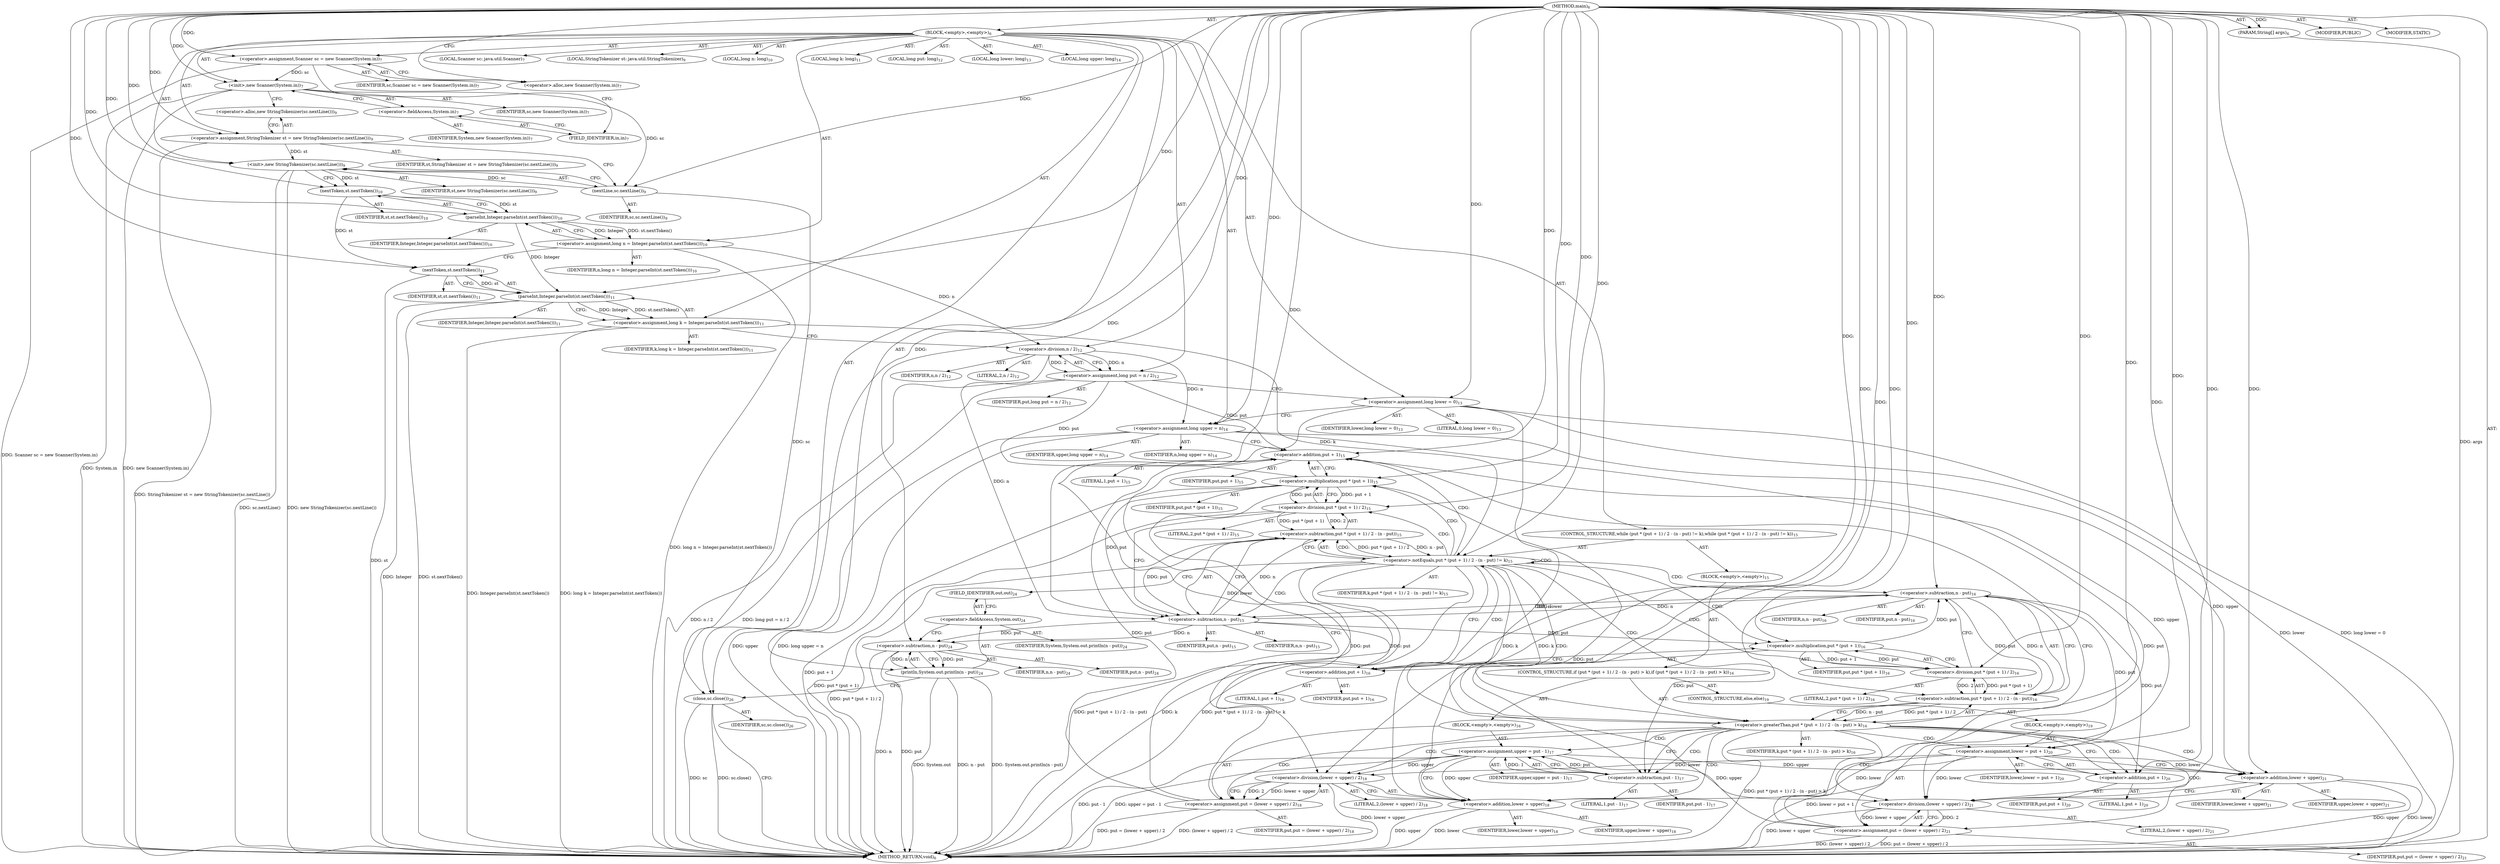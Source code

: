 digraph "main" {  
"21" [label = <(METHOD,main)<SUB>6</SUB>> ]
"22" [label = <(PARAM,String[] args)<SUB>6</SUB>> ]
"23" [label = <(BLOCK,&lt;empty&gt;,&lt;empty&gt;)<SUB>6</SUB>> ]
"4" [label = <(LOCAL,Scanner sc: java.util.Scanner)<SUB>7</SUB>> ]
"24" [label = <(&lt;operator&gt;.assignment,Scanner sc = new Scanner(System.in))<SUB>7</SUB>> ]
"25" [label = <(IDENTIFIER,sc,Scanner sc = new Scanner(System.in))<SUB>7</SUB>> ]
"26" [label = <(&lt;operator&gt;.alloc,new Scanner(System.in))<SUB>7</SUB>> ]
"27" [label = <(&lt;init&gt;,new Scanner(System.in))<SUB>7</SUB>> ]
"3" [label = <(IDENTIFIER,sc,new Scanner(System.in))<SUB>7</SUB>> ]
"28" [label = <(&lt;operator&gt;.fieldAccess,System.in)<SUB>7</SUB>> ]
"29" [label = <(IDENTIFIER,System,new Scanner(System.in))<SUB>7</SUB>> ]
"30" [label = <(FIELD_IDENTIFIER,in,in)<SUB>7</SUB>> ]
"6" [label = <(LOCAL,StringTokenizer st: java.util.StringTokenizer)<SUB>9</SUB>> ]
"31" [label = <(&lt;operator&gt;.assignment,StringTokenizer st = new StringTokenizer(sc.nextLine()))<SUB>9</SUB>> ]
"32" [label = <(IDENTIFIER,st,StringTokenizer st = new StringTokenizer(sc.nextLine()))<SUB>9</SUB>> ]
"33" [label = <(&lt;operator&gt;.alloc,new StringTokenizer(sc.nextLine()))<SUB>9</SUB>> ]
"34" [label = <(&lt;init&gt;,new StringTokenizer(sc.nextLine()))<SUB>9</SUB>> ]
"5" [label = <(IDENTIFIER,st,new StringTokenizer(sc.nextLine()))<SUB>9</SUB>> ]
"35" [label = <(nextLine,sc.nextLine())<SUB>9</SUB>> ]
"36" [label = <(IDENTIFIER,sc,sc.nextLine())<SUB>9</SUB>> ]
"37" [label = <(LOCAL,long n: long)<SUB>10</SUB>> ]
"38" [label = <(&lt;operator&gt;.assignment,long n = Integer.parseInt(st.nextToken()))<SUB>10</SUB>> ]
"39" [label = <(IDENTIFIER,n,long n = Integer.parseInt(st.nextToken()))<SUB>10</SUB>> ]
"40" [label = <(parseInt,Integer.parseInt(st.nextToken()))<SUB>10</SUB>> ]
"41" [label = <(IDENTIFIER,Integer,Integer.parseInt(st.nextToken()))<SUB>10</SUB>> ]
"42" [label = <(nextToken,st.nextToken())<SUB>10</SUB>> ]
"43" [label = <(IDENTIFIER,st,st.nextToken())<SUB>10</SUB>> ]
"44" [label = <(LOCAL,long k: long)<SUB>11</SUB>> ]
"45" [label = <(&lt;operator&gt;.assignment,long k = Integer.parseInt(st.nextToken()))<SUB>11</SUB>> ]
"46" [label = <(IDENTIFIER,k,long k = Integer.parseInt(st.nextToken()))<SUB>11</SUB>> ]
"47" [label = <(parseInt,Integer.parseInt(st.nextToken()))<SUB>11</SUB>> ]
"48" [label = <(IDENTIFIER,Integer,Integer.parseInt(st.nextToken()))<SUB>11</SUB>> ]
"49" [label = <(nextToken,st.nextToken())<SUB>11</SUB>> ]
"50" [label = <(IDENTIFIER,st,st.nextToken())<SUB>11</SUB>> ]
"51" [label = <(LOCAL,long put: long)<SUB>12</SUB>> ]
"52" [label = <(&lt;operator&gt;.assignment,long put = n / 2)<SUB>12</SUB>> ]
"53" [label = <(IDENTIFIER,put,long put = n / 2)<SUB>12</SUB>> ]
"54" [label = <(&lt;operator&gt;.division,n / 2)<SUB>12</SUB>> ]
"55" [label = <(IDENTIFIER,n,n / 2)<SUB>12</SUB>> ]
"56" [label = <(LITERAL,2,n / 2)<SUB>12</SUB>> ]
"57" [label = <(LOCAL,long lower: long)<SUB>13</SUB>> ]
"58" [label = <(&lt;operator&gt;.assignment,long lower = 0)<SUB>13</SUB>> ]
"59" [label = <(IDENTIFIER,lower,long lower = 0)<SUB>13</SUB>> ]
"60" [label = <(LITERAL,0,long lower = 0)<SUB>13</SUB>> ]
"61" [label = <(LOCAL,long upper: long)<SUB>14</SUB>> ]
"62" [label = <(&lt;operator&gt;.assignment,long upper = n)<SUB>14</SUB>> ]
"63" [label = <(IDENTIFIER,upper,long upper = n)<SUB>14</SUB>> ]
"64" [label = <(IDENTIFIER,n,long upper = n)<SUB>14</SUB>> ]
"65" [label = <(CONTROL_STRUCTURE,while (put * (put + 1) / 2 - (n - put) != k),while (put * (put + 1) / 2 - (n - put) != k))<SUB>15</SUB>> ]
"66" [label = <(&lt;operator&gt;.notEquals,put * (put + 1) / 2 - (n - put) != k)<SUB>15</SUB>> ]
"67" [label = <(&lt;operator&gt;.subtraction,put * (put + 1) / 2 - (n - put))<SUB>15</SUB>> ]
"68" [label = <(&lt;operator&gt;.division,put * (put + 1) / 2)<SUB>15</SUB>> ]
"69" [label = <(&lt;operator&gt;.multiplication,put * (put + 1))<SUB>15</SUB>> ]
"70" [label = <(IDENTIFIER,put,put * (put + 1))<SUB>15</SUB>> ]
"71" [label = <(&lt;operator&gt;.addition,put + 1)<SUB>15</SUB>> ]
"72" [label = <(IDENTIFIER,put,put + 1)<SUB>15</SUB>> ]
"73" [label = <(LITERAL,1,put + 1)<SUB>15</SUB>> ]
"74" [label = <(LITERAL,2,put * (put + 1) / 2)<SUB>15</SUB>> ]
"75" [label = <(&lt;operator&gt;.subtraction,n - put)<SUB>15</SUB>> ]
"76" [label = <(IDENTIFIER,n,n - put)<SUB>15</SUB>> ]
"77" [label = <(IDENTIFIER,put,n - put)<SUB>15</SUB>> ]
"78" [label = <(IDENTIFIER,k,put * (put + 1) / 2 - (n - put) != k)<SUB>15</SUB>> ]
"79" [label = <(BLOCK,&lt;empty&gt;,&lt;empty&gt;)<SUB>15</SUB>> ]
"80" [label = <(CONTROL_STRUCTURE,if (put * (put + 1) / 2 - (n - put) &gt; k),if (put * (put + 1) / 2 - (n - put) &gt; k))<SUB>16</SUB>> ]
"81" [label = <(&lt;operator&gt;.greaterThan,put * (put + 1) / 2 - (n - put) &gt; k)<SUB>16</SUB>> ]
"82" [label = <(&lt;operator&gt;.subtraction,put * (put + 1) / 2 - (n - put))<SUB>16</SUB>> ]
"83" [label = <(&lt;operator&gt;.division,put * (put + 1) / 2)<SUB>16</SUB>> ]
"84" [label = <(&lt;operator&gt;.multiplication,put * (put + 1))<SUB>16</SUB>> ]
"85" [label = <(IDENTIFIER,put,put * (put + 1))<SUB>16</SUB>> ]
"86" [label = <(&lt;operator&gt;.addition,put + 1)<SUB>16</SUB>> ]
"87" [label = <(IDENTIFIER,put,put + 1)<SUB>16</SUB>> ]
"88" [label = <(LITERAL,1,put + 1)<SUB>16</SUB>> ]
"89" [label = <(LITERAL,2,put * (put + 1) / 2)<SUB>16</SUB>> ]
"90" [label = <(&lt;operator&gt;.subtraction,n - put)<SUB>16</SUB>> ]
"91" [label = <(IDENTIFIER,n,n - put)<SUB>16</SUB>> ]
"92" [label = <(IDENTIFIER,put,n - put)<SUB>16</SUB>> ]
"93" [label = <(IDENTIFIER,k,put * (put + 1) / 2 - (n - put) &gt; k)<SUB>16</SUB>> ]
"94" [label = <(BLOCK,&lt;empty&gt;,&lt;empty&gt;)<SUB>16</SUB>> ]
"95" [label = <(&lt;operator&gt;.assignment,upper = put - 1)<SUB>17</SUB>> ]
"96" [label = <(IDENTIFIER,upper,upper = put - 1)<SUB>17</SUB>> ]
"97" [label = <(&lt;operator&gt;.subtraction,put - 1)<SUB>17</SUB>> ]
"98" [label = <(IDENTIFIER,put,put - 1)<SUB>17</SUB>> ]
"99" [label = <(LITERAL,1,put - 1)<SUB>17</SUB>> ]
"100" [label = <(&lt;operator&gt;.assignment,put = (lower + upper) / 2)<SUB>18</SUB>> ]
"101" [label = <(IDENTIFIER,put,put = (lower + upper) / 2)<SUB>18</SUB>> ]
"102" [label = <(&lt;operator&gt;.division,(lower + upper) / 2)<SUB>18</SUB>> ]
"103" [label = <(&lt;operator&gt;.addition,lower + upper)<SUB>18</SUB>> ]
"104" [label = <(IDENTIFIER,lower,lower + upper)<SUB>18</SUB>> ]
"105" [label = <(IDENTIFIER,upper,lower + upper)<SUB>18</SUB>> ]
"106" [label = <(LITERAL,2,(lower + upper) / 2)<SUB>18</SUB>> ]
"107" [label = <(CONTROL_STRUCTURE,else,else)<SUB>19</SUB>> ]
"108" [label = <(BLOCK,&lt;empty&gt;,&lt;empty&gt;)<SUB>19</SUB>> ]
"109" [label = <(&lt;operator&gt;.assignment,lower = put + 1)<SUB>20</SUB>> ]
"110" [label = <(IDENTIFIER,lower,lower = put + 1)<SUB>20</SUB>> ]
"111" [label = <(&lt;operator&gt;.addition,put + 1)<SUB>20</SUB>> ]
"112" [label = <(IDENTIFIER,put,put + 1)<SUB>20</SUB>> ]
"113" [label = <(LITERAL,1,put + 1)<SUB>20</SUB>> ]
"114" [label = <(&lt;operator&gt;.assignment,put = (lower + upper) / 2)<SUB>21</SUB>> ]
"115" [label = <(IDENTIFIER,put,put = (lower + upper) / 2)<SUB>21</SUB>> ]
"116" [label = <(&lt;operator&gt;.division,(lower + upper) / 2)<SUB>21</SUB>> ]
"117" [label = <(&lt;operator&gt;.addition,lower + upper)<SUB>21</SUB>> ]
"118" [label = <(IDENTIFIER,lower,lower + upper)<SUB>21</SUB>> ]
"119" [label = <(IDENTIFIER,upper,lower + upper)<SUB>21</SUB>> ]
"120" [label = <(LITERAL,2,(lower + upper) / 2)<SUB>21</SUB>> ]
"121" [label = <(println,System.out.println(n - put))<SUB>24</SUB>> ]
"122" [label = <(&lt;operator&gt;.fieldAccess,System.out)<SUB>24</SUB>> ]
"123" [label = <(IDENTIFIER,System,System.out.println(n - put))<SUB>24</SUB>> ]
"124" [label = <(FIELD_IDENTIFIER,out,out)<SUB>24</SUB>> ]
"125" [label = <(&lt;operator&gt;.subtraction,n - put)<SUB>24</SUB>> ]
"126" [label = <(IDENTIFIER,n,n - put)<SUB>24</SUB>> ]
"127" [label = <(IDENTIFIER,put,n - put)<SUB>24</SUB>> ]
"128" [label = <(close,sc.close())<SUB>26</SUB>> ]
"129" [label = <(IDENTIFIER,sc,sc.close())<SUB>26</SUB>> ]
"130" [label = <(MODIFIER,PUBLIC)> ]
"131" [label = <(MODIFIER,STATIC)> ]
"132" [label = <(METHOD_RETURN,void)<SUB>6</SUB>> ]
  "21" -> "22"  [ label = "AST: "] 
  "21" -> "23"  [ label = "AST: "] 
  "21" -> "130"  [ label = "AST: "] 
  "21" -> "131"  [ label = "AST: "] 
  "21" -> "132"  [ label = "AST: "] 
  "23" -> "4"  [ label = "AST: "] 
  "23" -> "24"  [ label = "AST: "] 
  "23" -> "27"  [ label = "AST: "] 
  "23" -> "6"  [ label = "AST: "] 
  "23" -> "31"  [ label = "AST: "] 
  "23" -> "34"  [ label = "AST: "] 
  "23" -> "37"  [ label = "AST: "] 
  "23" -> "38"  [ label = "AST: "] 
  "23" -> "44"  [ label = "AST: "] 
  "23" -> "45"  [ label = "AST: "] 
  "23" -> "51"  [ label = "AST: "] 
  "23" -> "52"  [ label = "AST: "] 
  "23" -> "57"  [ label = "AST: "] 
  "23" -> "58"  [ label = "AST: "] 
  "23" -> "61"  [ label = "AST: "] 
  "23" -> "62"  [ label = "AST: "] 
  "23" -> "65"  [ label = "AST: "] 
  "23" -> "121"  [ label = "AST: "] 
  "23" -> "128"  [ label = "AST: "] 
  "24" -> "25"  [ label = "AST: "] 
  "24" -> "26"  [ label = "AST: "] 
  "27" -> "3"  [ label = "AST: "] 
  "27" -> "28"  [ label = "AST: "] 
  "28" -> "29"  [ label = "AST: "] 
  "28" -> "30"  [ label = "AST: "] 
  "31" -> "32"  [ label = "AST: "] 
  "31" -> "33"  [ label = "AST: "] 
  "34" -> "5"  [ label = "AST: "] 
  "34" -> "35"  [ label = "AST: "] 
  "35" -> "36"  [ label = "AST: "] 
  "38" -> "39"  [ label = "AST: "] 
  "38" -> "40"  [ label = "AST: "] 
  "40" -> "41"  [ label = "AST: "] 
  "40" -> "42"  [ label = "AST: "] 
  "42" -> "43"  [ label = "AST: "] 
  "45" -> "46"  [ label = "AST: "] 
  "45" -> "47"  [ label = "AST: "] 
  "47" -> "48"  [ label = "AST: "] 
  "47" -> "49"  [ label = "AST: "] 
  "49" -> "50"  [ label = "AST: "] 
  "52" -> "53"  [ label = "AST: "] 
  "52" -> "54"  [ label = "AST: "] 
  "54" -> "55"  [ label = "AST: "] 
  "54" -> "56"  [ label = "AST: "] 
  "58" -> "59"  [ label = "AST: "] 
  "58" -> "60"  [ label = "AST: "] 
  "62" -> "63"  [ label = "AST: "] 
  "62" -> "64"  [ label = "AST: "] 
  "65" -> "66"  [ label = "AST: "] 
  "65" -> "79"  [ label = "AST: "] 
  "66" -> "67"  [ label = "AST: "] 
  "66" -> "78"  [ label = "AST: "] 
  "67" -> "68"  [ label = "AST: "] 
  "67" -> "75"  [ label = "AST: "] 
  "68" -> "69"  [ label = "AST: "] 
  "68" -> "74"  [ label = "AST: "] 
  "69" -> "70"  [ label = "AST: "] 
  "69" -> "71"  [ label = "AST: "] 
  "71" -> "72"  [ label = "AST: "] 
  "71" -> "73"  [ label = "AST: "] 
  "75" -> "76"  [ label = "AST: "] 
  "75" -> "77"  [ label = "AST: "] 
  "79" -> "80"  [ label = "AST: "] 
  "80" -> "81"  [ label = "AST: "] 
  "80" -> "94"  [ label = "AST: "] 
  "80" -> "107"  [ label = "AST: "] 
  "81" -> "82"  [ label = "AST: "] 
  "81" -> "93"  [ label = "AST: "] 
  "82" -> "83"  [ label = "AST: "] 
  "82" -> "90"  [ label = "AST: "] 
  "83" -> "84"  [ label = "AST: "] 
  "83" -> "89"  [ label = "AST: "] 
  "84" -> "85"  [ label = "AST: "] 
  "84" -> "86"  [ label = "AST: "] 
  "86" -> "87"  [ label = "AST: "] 
  "86" -> "88"  [ label = "AST: "] 
  "90" -> "91"  [ label = "AST: "] 
  "90" -> "92"  [ label = "AST: "] 
  "94" -> "95"  [ label = "AST: "] 
  "94" -> "100"  [ label = "AST: "] 
  "95" -> "96"  [ label = "AST: "] 
  "95" -> "97"  [ label = "AST: "] 
  "97" -> "98"  [ label = "AST: "] 
  "97" -> "99"  [ label = "AST: "] 
  "100" -> "101"  [ label = "AST: "] 
  "100" -> "102"  [ label = "AST: "] 
  "102" -> "103"  [ label = "AST: "] 
  "102" -> "106"  [ label = "AST: "] 
  "103" -> "104"  [ label = "AST: "] 
  "103" -> "105"  [ label = "AST: "] 
  "107" -> "108"  [ label = "AST: "] 
  "108" -> "109"  [ label = "AST: "] 
  "108" -> "114"  [ label = "AST: "] 
  "109" -> "110"  [ label = "AST: "] 
  "109" -> "111"  [ label = "AST: "] 
  "111" -> "112"  [ label = "AST: "] 
  "111" -> "113"  [ label = "AST: "] 
  "114" -> "115"  [ label = "AST: "] 
  "114" -> "116"  [ label = "AST: "] 
  "116" -> "117"  [ label = "AST: "] 
  "116" -> "120"  [ label = "AST: "] 
  "117" -> "118"  [ label = "AST: "] 
  "117" -> "119"  [ label = "AST: "] 
  "121" -> "122"  [ label = "AST: "] 
  "121" -> "125"  [ label = "AST: "] 
  "122" -> "123"  [ label = "AST: "] 
  "122" -> "124"  [ label = "AST: "] 
  "125" -> "126"  [ label = "AST: "] 
  "125" -> "127"  [ label = "AST: "] 
  "128" -> "129"  [ label = "AST: "] 
  "24" -> "30"  [ label = "CFG: "] 
  "27" -> "33"  [ label = "CFG: "] 
  "31" -> "35"  [ label = "CFG: "] 
  "34" -> "42"  [ label = "CFG: "] 
  "38" -> "49"  [ label = "CFG: "] 
  "45" -> "54"  [ label = "CFG: "] 
  "52" -> "58"  [ label = "CFG: "] 
  "58" -> "62"  [ label = "CFG: "] 
  "62" -> "71"  [ label = "CFG: "] 
  "121" -> "128"  [ label = "CFG: "] 
  "128" -> "132"  [ label = "CFG: "] 
  "26" -> "24"  [ label = "CFG: "] 
  "28" -> "27"  [ label = "CFG: "] 
  "33" -> "31"  [ label = "CFG: "] 
  "35" -> "34"  [ label = "CFG: "] 
  "40" -> "38"  [ label = "CFG: "] 
  "47" -> "45"  [ label = "CFG: "] 
  "54" -> "52"  [ label = "CFG: "] 
  "66" -> "86"  [ label = "CFG: "] 
  "66" -> "124"  [ label = "CFG: "] 
  "122" -> "125"  [ label = "CFG: "] 
  "125" -> "121"  [ label = "CFG: "] 
  "30" -> "28"  [ label = "CFG: "] 
  "42" -> "40"  [ label = "CFG: "] 
  "49" -> "47"  [ label = "CFG: "] 
  "67" -> "66"  [ label = "CFG: "] 
  "124" -> "122"  [ label = "CFG: "] 
  "68" -> "75"  [ label = "CFG: "] 
  "75" -> "67"  [ label = "CFG: "] 
  "81" -> "97"  [ label = "CFG: "] 
  "81" -> "111"  [ label = "CFG: "] 
  "69" -> "68"  [ label = "CFG: "] 
  "82" -> "81"  [ label = "CFG: "] 
  "95" -> "103"  [ label = "CFG: "] 
  "100" -> "71"  [ label = "CFG: "] 
  "71" -> "69"  [ label = "CFG: "] 
  "83" -> "90"  [ label = "CFG: "] 
  "90" -> "82"  [ label = "CFG: "] 
  "97" -> "95"  [ label = "CFG: "] 
  "102" -> "100"  [ label = "CFG: "] 
  "109" -> "117"  [ label = "CFG: "] 
  "114" -> "71"  [ label = "CFG: "] 
  "84" -> "83"  [ label = "CFG: "] 
  "103" -> "102"  [ label = "CFG: "] 
  "111" -> "109"  [ label = "CFG: "] 
  "116" -> "114"  [ label = "CFG: "] 
  "86" -> "84"  [ label = "CFG: "] 
  "117" -> "116"  [ label = "CFG: "] 
  "21" -> "26"  [ label = "CFG: "] 
  "22" -> "132"  [ label = "DDG: args"] 
  "24" -> "132"  [ label = "DDG: Scanner sc = new Scanner(System.in)"] 
  "27" -> "132"  [ label = "DDG: System.in"] 
  "27" -> "132"  [ label = "DDG: new Scanner(System.in)"] 
  "31" -> "132"  [ label = "DDG: StringTokenizer st = new StringTokenizer(sc.nextLine())"] 
  "34" -> "132"  [ label = "DDG: sc.nextLine()"] 
  "34" -> "132"  [ label = "DDG: new StringTokenizer(sc.nextLine())"] 
  "38" -> "132"  [ label = "DDG: long n = Integer.parseInt(st.nextToken())"] 
  "47" -> "132"  [ label = "DDG: Integer"] 
  "49" -> "132"  [ label = "DDG: st"] 
  "47" -> "132"  [ label = "DDG: st.nextToken()"] 
  "45" -> "132"  [ label = "DDG: Integer.parseInt(st.nextToken())"] 
  "45" -> "132"  [ label = "DDG: long k = Integer.parseInt(st.nextToken())"] 
  "52" -> "132"  [ label = "DDG: n / 2"] 
  "52" -> "132"  [ label = "DDG: long put = n / 2"] 
  "58" -> "132"  [ label = "DDG: lower"] 
  "58" -> "132"  [ label = "DDG: long lower = 0"] 
  "62" -> "132"  [ label = "DDG: upper"] 
  "62" -> "132"  [ label = "DDG: long upper = n"] 
  "69" -> "132"  [ label = "DDG: put + 1"] 
  "68" -> "132"  [ label = "DDG: put * (put + 1)"] 
  "67" -> "132"  [ label = "DDG: put * (put + 1) / 2"] 
  "66" -> "132"  [ label = "DDG: put * (put + 1) / 2 - (n - put)"] 
  "66" -> "132"  [ label = "DDG: k"] 
  "66" -> "132"  [ label = "DDG: put * (put + 1) / 2 - (n - put) != k"] 
  "121" -> "132"  [ label = "DDG: System.out"] 
  "125" -> "132"  [ label = "DDG: n"] 
  "125" -> "132"  [ label = "DDG: put"] 
  "121" -> "132"  [ label = "DDG: n - put"] 
  "121" -> "132"  [ label = "DDG: System.out.println(n - put)"] 
  "128" -> "132"  [ label = "DDG: sc"] 
  "128" -> "132"  [ label = "DDG: sc.close()"] 
  "81" -> "132"  [ label = "DDG: put * (put + 1) / 2 - (n - put) &gt; k"] 
  "109" -> "132"  [ label = "DDG: lower = put + 1"] 
  "117" -> "132"  [ label = "DDG: lower"] 
  "117" -> "132"  [ label = "DDG: upper"] 
  "116" -> "132"  [ label = "DDG: lower + upper"] 
  "114" -> "132"  [ label = "DDG: (lower + upper) / 2"] 
  "114" -> "132"  [ label = "DDG: put = (lower + upper) / 2"] 
  "95" -> "132"  [ label = "DDG: put - 1"] 
  "95" -> "132"  [ label = "DDG: upper = put - 1"] 
  "103" -> "132"  [ label = "DDG: lower"] 
  "103" -> "132"  [ label = "DDG: upper"] 
  "102" -> "132"  [ label = "DDG: lower + upper"] 
  "100" -> "132"  [ label = "DDG: (lower + upper) / 2"] 
  "100" -> "132"  [ label = "DDG: put = (lower + upper) / 2"] 
  "21" -> "22"  [ label = "DDG: "] 
  "21" -> "24"  [ label = "DDG: "] 
  "21" -> "31"  [ label = "DDG: "] 
  "40" -> "38"  [ label = "DDG: Integer"] 
  "40" -> "38"  [ label = "DDG: st.nextToken()"] 
  "47" -> "45"  [ label = "DDG: Integer"] 
  "47" -> "45"  [ label = "DDG: st.nextToken()"] 
  "54" -> "52"  [ label = "DDG: n"] 
  "54" -> "52"  [ label = "DDG: 2"] 
  "21" -> "58"  [ label = "DDG: "] 
  "54" -> "62"  [ label = "DDG: n"] 
  "21" -> "62"  [ label = "DDG: "] 
  "24" -> "27"  [ label = "DDG: sc"] 
  "21" -> "27"  [ label = "DDG: "] 
  "31" -> "34"  [ label = "DDG: st"] 
  "21" -> "34"  [ label = "DDG: "] 
  "35" -> "34"  [ label = "DDG: sc"] 
  "125" -> "121"  [ label = "DDG: n"] 
  "125" -> "121"  [ label = "DDG: put"] 
  "35" -> "128"  [ label = "DDG: sc"] 
  "21" -> "128"  [ label = "DDG: "] 
  "27" -> "35"  [ label = "DDG: sc"] 
  "21" -> "35"  [ label = "DDG: "] 
  "21" -> "40"  [ label = "DDG: "] 
  "42" -> "40"  [ label = "DDG: st"] 
  "40" -> "47"  [ label = "DDG: Integer"] 
  "21" -> "47"  [ label = "DDG: "] 
  "49" -> "47"  [ label = "DDG: st"] 
  "38" -> "54"  [ label = "DDG: n"] 
  "21" -> "54"  [ label = "DDG: "] 
  "67" -> "66"  [ label = "DDG: put * (put + 1) / 2"] 
  "67" -> "66"  [ label = "DDG: n - put"] 
  "45" -> "66"  [ label = "DDG: k"] 
  "81" -> "66"  [ label = "DDG: k"] 
  "21" -> "66"  [ label = "DDG: "] 
  "75" -> "125"  [ label = "DDG: n"] 
  "21" -> "125"  [ label = "DDG: "] 
  "75" -> "125"  [ label = "DDG: put"] 
  "34" -> "42"  [ label = "DDG: st"] 
  "21" -> "42"  [ label = "DDG: "] 
  "42" -> "49"  [ label = "DDG: st"] 
  "21" -> "49"  [ label = "DDG: "] 
  "68" -> "67"  [ label = "DDG: put * (put + 1)"] 
  "68" -> "67"  [ label = "DDG: 2"] 
  "75" -> "67"  [ label = "DDG: n"] 
  "75" -> "67"  [ label = "DDG: put"] 
  "69" -> "68"  [ label = "DDG: put"] 
  "69" -> "68"  [ label = "DDG: put + 1"] 
  "21" -> "68"  [ label = "DDG: "] 
  "90" -> "75"  [ label = "DDG: n"] 
  "21" -> "75"  [ label = "DDG: "] 
  "54" -> "75"  [ label = "DDG: n"] 
  "69" -> "75"  [ label = "DDG: put"] 
  "82" -> "81"  [ label = "DDG: put * (put + 1) / 2"] 
  "82" -> "81"  [ label = "DDG: n - put"] 
  "66" -> "81"  [ label = "DDG: k"] 
  "21" -> "81"  [ label = "DDG: "] 
  "97" -> "95"  [ label = "DDG: put"] 
  "97" -> "95"  [ label = "DDG: 1"] 
  "102" -> "100"  [ label = "DDG: lower + upper"] 
  "102" -> "100"  [ label = "DDG: 2"] 
  "21" -> "69"  [ label = "DDG: "] 
  "52" -> "69"  [ label = "DDG: put"] 
  "114" -> "69"  [ label = "DDG: put"] 
  "100" -> "69"  [ label = "DDG: put"] 
  "83" -> "82"  [ label = "DDG: put * (put + 1)"] 
  "83" -> "82"  [ label = "DDG: 2"] 
  "90" -> "82"  [ label = "DDG: n"] 
  "90" -> "82"  [ label = "DDG: put"] 
  "90" -> "109"  [ label = "DDG: put"] 
  "21" -> "109"  [ label = "DDG: "] 
  "116" -> "114"  [ label = "DDG: lower + upper"] 
  "116" -> "114"  [ label = "DDG: 2"] 
  "52" -> "71"  [ label = "DDG: put"] 
  "114" -> "71"  [ label = "DDG: put"] 
  "100" -> "71"  [ label = "DDG: put"] 
  "21" -> "71"  [ label = "DDG: "] 
  "84" -> "83"  [ label = "DDG: put"] 
  "84" -> "83"  [ label = "DDG: put + 1"] 
  "21" -> "83"  [ label = "DDG: "] 
  "75" -> "90"  [ label = "DDG: n"] 
  "21" -> "90"  [ label = "DDG: "] 
  "84" -> "90"  [ label = "DDG: put"] 
  "90" -> "97"  [ label = "DDG: put"] 
  "21" -> "97"  [ label = "DDG: "] 
  "58" -> "102"  [ label = "DDG: lower"] 
  "21" -> "102"  [ label = "DDG: "] 
  "109" -> "102"  [ label = "DDG: lower"] 
  "95" -> "102"  [ label = "DDG: upper"] 
  "21" -> "84"  [ label = "DDG: "] 
  "75" -> "84"  [ label = "DDG: put"] 
  "58" -> "103"  [ label = "DDG: lower"] 
  "21" -> "103"  [ label = "DDG: "] 
  "109" -> "103"  [ label = "DDG: lower"] 
  "95" -> "103"  [ label = "DDG: upper"] 
  "90" -> "111"  [ label = "DDG: put"] 
  "21" -> "111"  [ label = "DDG: "] 
  "109" -> "116"  [ label = "DDG: lower"] 
  "21" -> "116"  [ label = "DDG: "] 
  "62" -> "116"  [ label = "DDG: upper"] 
  "95" -> "116"  [ label = "DDG: upper"] 
  "75" -> "86"  [ label = "DDG: put"] 
  "21" -> "86"  [ label = "DDG: "] 
  "109" -> "117"  [ label = "DDG: lower"] 
  "21" -> "117"  [ label = "DDG: "] 
  "62" -> "117"  [ label = "DDG: upper"] 
  "95" -> "117"  [ label = "DDG: upper"] 
  "66" -> "68"  [ label = "CDG: "] 
  "66" -> "66"  [ label = "CDG: "] 
  "66" -> "75"  [ label = "CDG: "] 
  "66" -> "81"  [ label = "CDG: "] 
  "66" -> "84"  [ label = "CDG: "] 
  "66" -> "69"  [ label = "CDG: "] 
  "66" -> "67"  [ label = "CDG: "] 
  "66" -> "82"  [ label = "CDG: "] 
  "66" -> "90"  [ label = "CDG: "] 
  "66" -> "83"  [ label = "CDG: "] 
  "66" -> "71"  [ label = "CDG: "] 
  "66" -> "86"  [ label = "CDG: "] 
  "81" -> "116"  [ label = "CDG: "] 
  "81" -> "102"  [ label = "CDG: "] 
  "81" -> "114"  [ label = "CDG: "] 
  "81" -> "103"  [ label = "CDG: "] 
  "81" -> "95"  [ label = "CDG: "] 
  "81" -> "97"  [ label = "CDG: "] 
  "81" -> "100"  [ label = "CDG: "] 
  "81" -> "117"  [ label = "CDG: "] 
  "81" -> "111"  [ label = "CDG: "] 
  "81" -> "109"  [ label = "CDG: "] 
}
